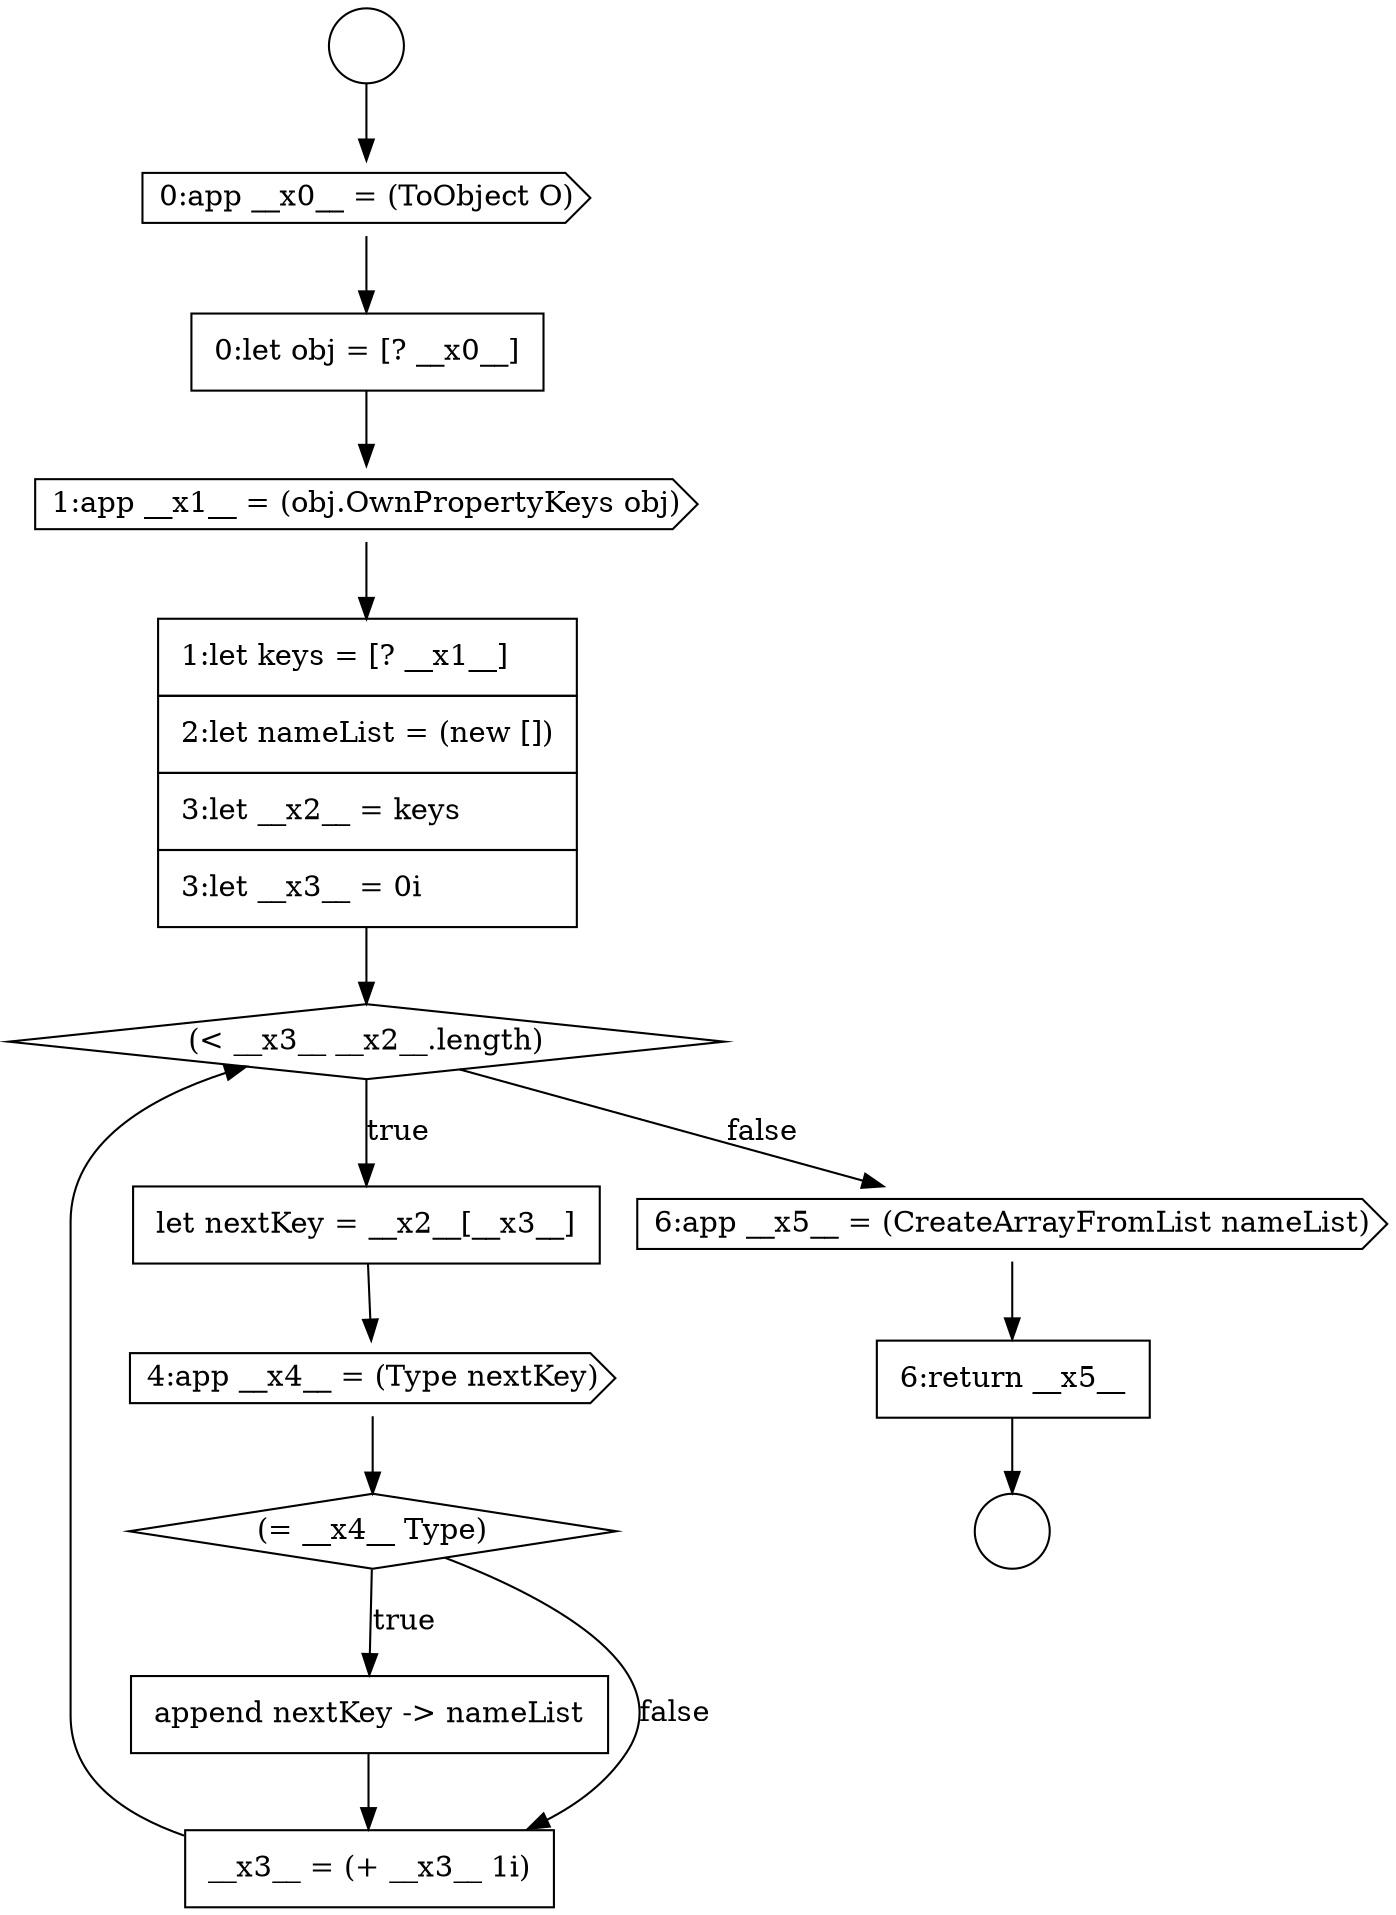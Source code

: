 digraph {
  node11635 [shape=cds, label=<<font color="black">1:app __x1__ = (obj.OwnPropertyKeys obj)</font>> color="black" fillcolor="white" style=filled]
  node11641 [shape=none, margin=0, label=<<font color="black">
    <table border="0" cellborder="1" cellspacing="0" cellpadding="10">
      <tr><td align="left">append nextKey -&gt; nameList</td></tr>
    </table>
  </font>> color="black" fillcolor="white" style=filled]
  node11632 [shape=circle label=" " color="black" fillcolor="white" style=filled]
  node11634 [shape=none, margin=0, label=<<font color="black">
    <table border="0" cellborder="1" cellspacing="0" cellpadding="10">
      <tr><td align="left">0:let obj = [? __x0__]</td></tr>
    </table>
  </font>> color="black" fillcolor="white" style=filled]
  node11642 [shape=none, margin=0, label=<<font color="black">
    <table border="0" cellborder="1" cellspacing="0" cellpadding="10">
      <tr><td align="left">__x3__ = (+ __x3__ 1i)</td></tr>
    </table>
  </font>> color="black" fillcolor="white" style=filled]
  node11638 [shape=none, margin=0, label=<<font color="black">
    <table border="0" cellborder="1" cellspacing="0" cellpadding="10">
      <tr><td align="left">let nextKey = __x2__[__x3__]</td></tr>
    </table>
  </font>> color="black" fillcolor="white" style=filled]
  node11633 [shape=cds, label=<<font color="black">0:app __x0__ = (ToObject O)</font>> color="black" fillcolor="white" style=filled]
  node11640 [shape=diamond, label=<<font color="black">(= __x4__ Type)</font>> color="black" fillcolor="white" style=filled]
  node11643 [shape=cds, label=<<font color="black">6:app __x5__ = (CreateArrayFromList nameList)</font>> color="black" fillcolor="white" style=filled]
  node11637 [shape=diamond, label=<<font color="black">(&lt; __x3__ __x2__.length)</font>> color="black" fillcolor="white" style=filled]
  node11636 [shape=none, margin=0, label=<<font color="black">
    <table border="0" cellborder="1" cellspacing="0" cellpadding="10">
      <tr><td align="left">1:let keys = [? __x1__]</td></tr>
      <tr><td align="left">2:let nameList = (new [])</td></tr>
      <tr><td align="left">3:let __x2__ = keys</td></tr>
      <tr><td align="left">3:let __x3__ = 0i</td></tr>
    </table>
  </font>> color="black" fillcolor="white" style=filled]
  node11639 [shape=cds, label=<<font color="black">4:app __x4__ = (Type nextKey)</font>> color="black" fillcolor="white" style=filled]
  node11644 [shape=none, margin=0, label=<<font color="black">
    <table border="0" cellborder="1" cellspacing="0" cellpadding="10">
      <tr><td align="left">6:return __x5__</td></tr>
    </table>
  </font>> color="black" fillcolor="white" style=filled]
  node11631 [shape=circle label=" " color="black" fillcolor="white" style=filled]
  node11633 -> node11634 [ color="black"]
  node11634 -> node11635 [ color="black"]
  node11642 -> node11637 [ color="black"]
  node11643 -> node11644 [ color="black"]
  node11638 -> node11639 [ color="black"]
  node11637 -> node11638 [label=<<font color="black">true</font>> color="black"]
  node11637 -> node11643 [label=<<font color="black">false</font>> color="black"]
  node11639 -> node11640 [ color="black"]
  node11635 -> node11636 [ color="black"]
  node11631 -> node11633 [ color="black"]
  node11641 -> node11642 [ color="black"]
  node11644 -> node11632 [ color="black"]
  node11636 -> node11637 [ color="black"]
  node11640 -> node11641 [label=<<font color="black">true</font>> color="black"]
  node11640 -> node11642 [label=<<font color="black">false</font>> color="black"]
}
